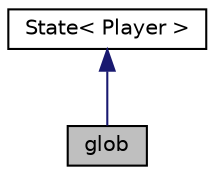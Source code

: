 digraph "glob"
{
 // LATEX_PDF_SIZE
  edge [fontname="Helvetica",fontsize="10",labelfontname="Helvetica",labelfontsize="10"];
  node [fontname="Helvetica",fontsize="10",shape=record];
  Node1 [label="glob",height=0.2,width=0.4,color="black", fillcolor="grey75", style="filled", fontcolor="black",tooltip="A derived class that inherits from the state class. Represents the glob (global) state of the Player ..."];
  Node2 -> Node1 [dir="back",color="midnightblue",fontsize="10",style="solid",fontname="Helvetica"];
  Node2 [label="State\< Player \>",height=0.2,width=0.4,color="black", fillcolor="white", style="filled",URL="$class_state.html",tooltip=" "];
}

